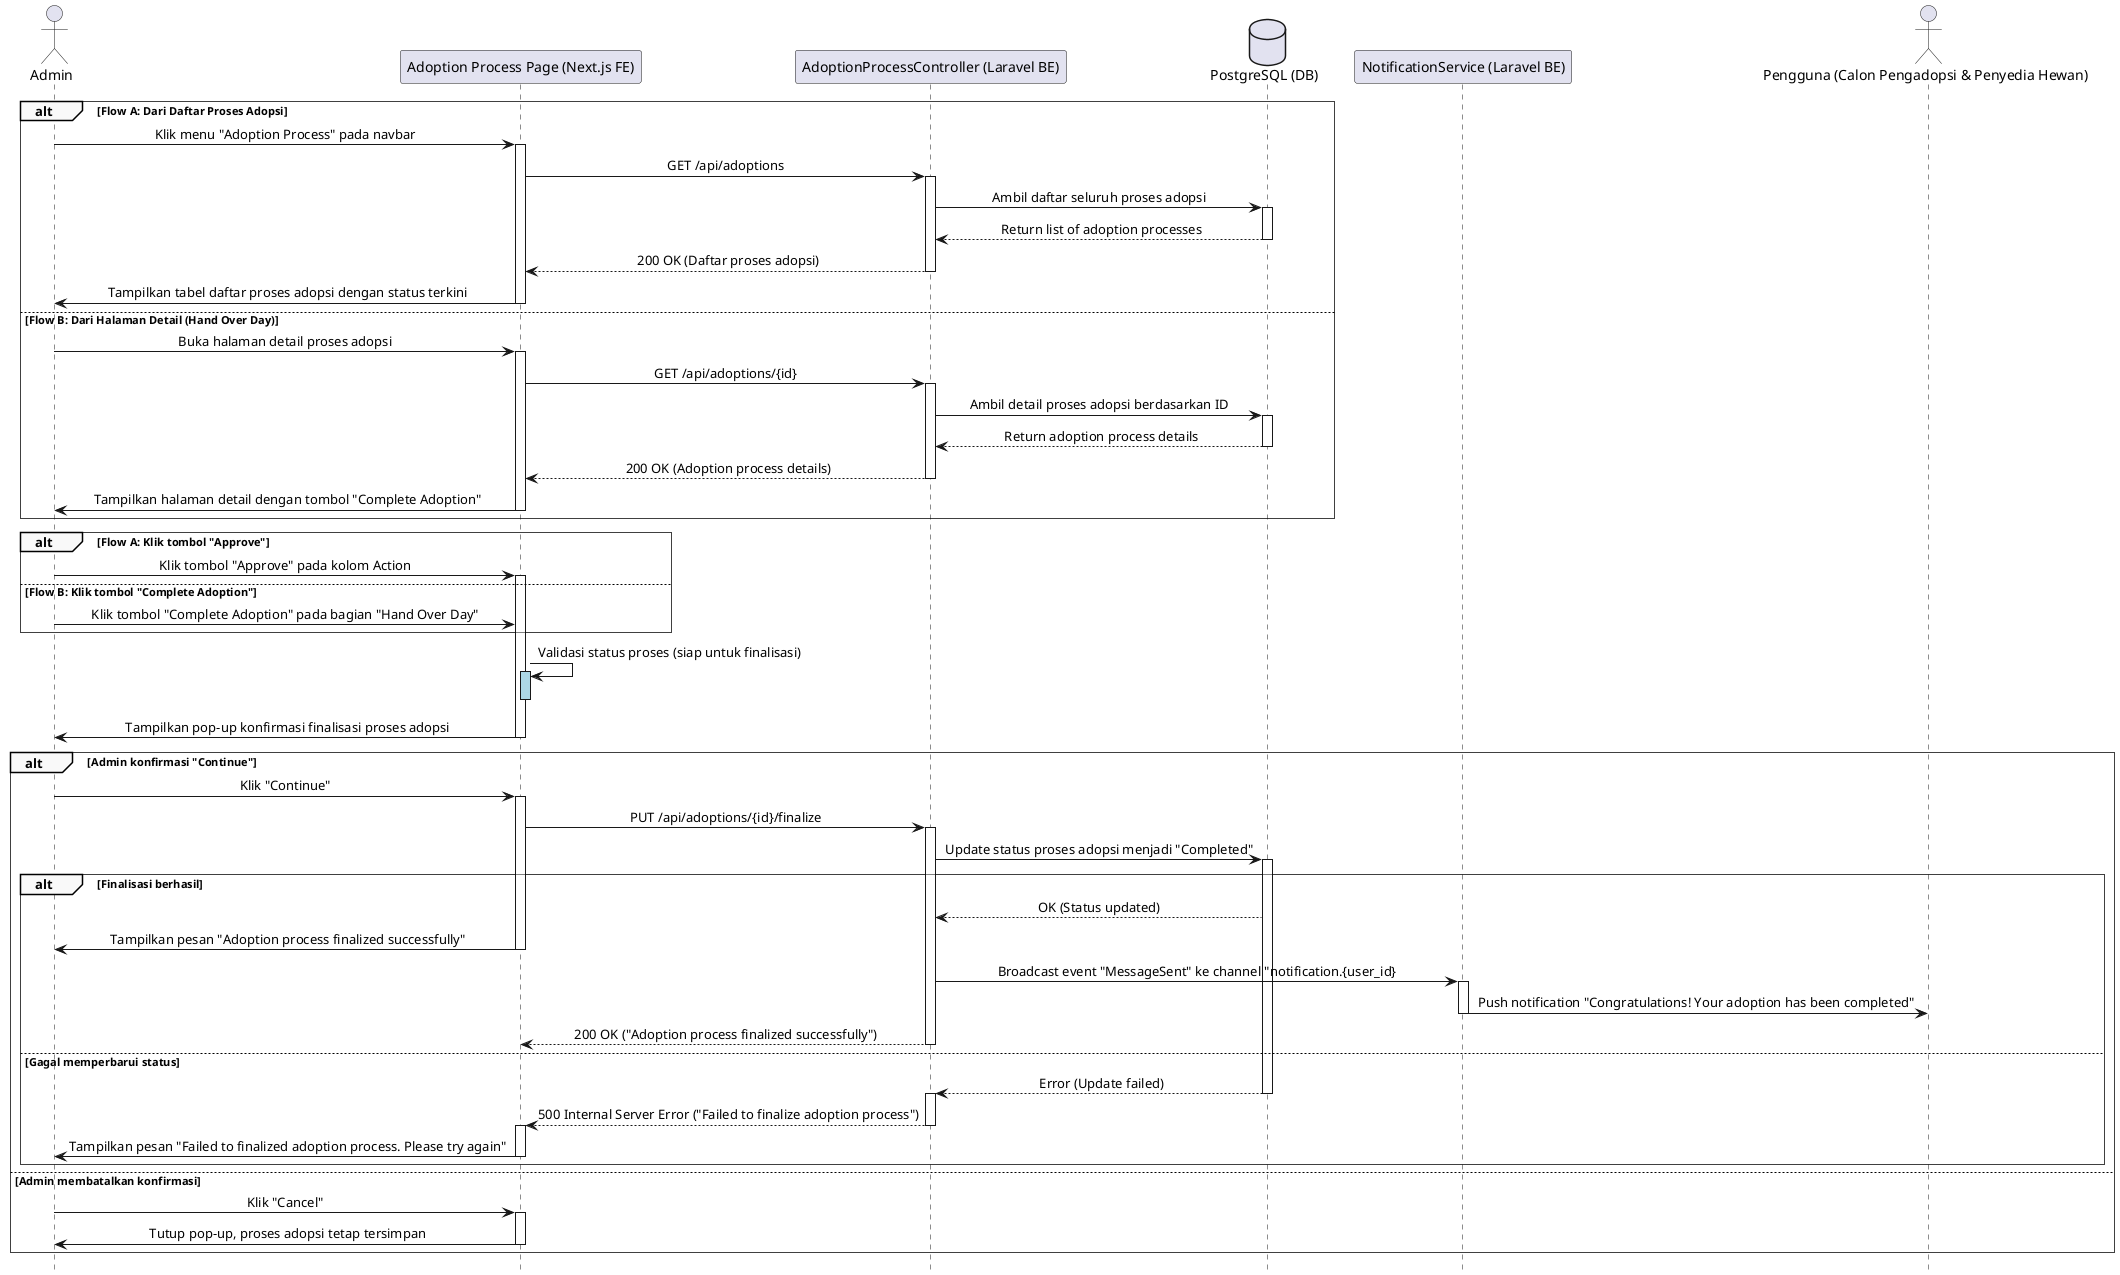 @startuml
' === Styling ===
skinparam sequence {
    LifelineFooterStrategy none
    MessageAlign center
    ArrowThickness 1
    ParticipantPadding 20
    GroupBorderThickness 0.5
    GroupBackgroundColor #F9F9F9
}
hide footbox

' === Participants ===
actor Admin
participant "Adoption Process Page (Next.js FE)" as FE
participant "AdoptionProcessController (Laravel BE)" as BE
database "PostgreSQL (DB)" as DB
participant "NotificationService (Laravel BE)" as NS
actor "Pengguna (Calon Pengadopsi & Penyedia Hewan)" as FE_Adopter

' === Akses Data Proses Adopsi ===
    alt Flow A: Dari Daftar Proses Adopsi
        Admin -> FE: Klik menu "Adoption Process" pada navbar
        activate FE
        FE -> BE: GET /api/adoptions
        activate BE
        BE -> DB: Ambil daftar seluruh proses adopsi
        activate DB
        DB --> BE: Return list of adoption processes
        deactivate DB
        BE --> FE: 200 OK (Daftar proses adopsi)
        deactivate BE
        FE -> Admin: Tampilkan tabel daftar proses adopsi dengan status terkini
        deactivate FE

    else Flow B: Dari Halaman Detail (Hand Over Day)
        Admin -> FE: Buka halaman detail proses adopsi
        activate FE
        FE -> BE: GET /api/adoptions/{id}
        activate BE
        BE -> DB: Ambil detail proses adopsi berdasarkan ID
        activate DB
        DB --> BE: Return adoption process details
        deactivate DB
        BE --> FE: 200 OK (Adoption process details)
        deactivate BE
        FE -> Admin: Tampilkan halaman detail dengan tombol "Complete Adoption"
        deactivate FE
    end

' === Proses Finalisasi (Sama untuk Flow A & B) ===
    alt Flow A: Klik tombol "Approve"
        Admin -> FE: Klik tombol "Approve" pada kolom Action
        activate FE
    else Flow B: Klik tombol "Complete Adoption"
        Admin -> FE: Klik tombol "Complete Adoption" pada bagian "Hand Over Day"
    end

    activate FE

    ' === Validasi di frontend ===
    FE -> FE: Validasi status proses (siap untuk finalisasi)
    activate FE #LightBlue
    deactivate FE #LightBlue

    FE -> Admin: Tampilkan pop-up konfirmasi finalisasi proses adopsi
    deactivate FE

    alt Admin konfirmasi "Continue"
        Admin -> FE: Klik "Continue"
        activate FE
        FE -> BE: PUT /api/adoptions/{id}/finalize
        activate BE
        BE -> DB: Update status proses adopsi menjadi "Completed"
        activate DB

        alt Finalisasi berhasil
            DB --> BE: OK (Status updated)

            FE -> Admin: Tampilkan pesan "Adoption process finalized successfully"
            deactivate FE

            ' === Kirim notifikasi ke pihak terkait ===
            BE -> NS: Broadcast event "MessageSent" ke channel "notification.{user_id}
            activate NS
            NS -> FE_Adopter: Push notification "Congratulations! Your adoption has been completed"
            deactivate NS
            BE --> FE: 200 OK ("Adoption process finalized successfully")
            deactivate BE

        else Gagal memperbarui status
            DB --> BE: Error (Update failed)
            deactivate DB
            activate BE
            BE --> FE: 500 Internal Server Error ("Failed to finalize adoption process")
            deactivate BE
            activate FE
            FE -> Admin: Tampilkan pesan "Failed to finalized adoption process. Please try again"
            deactivate FE
        end

    else Admin membatalkan konfirmasi
        Admin -> FE: Klik "Cancel"
        activate FE
        FE -> Admin: Tutup pop-up, proses adopsi tetap tersimpan
        deactivate FE
    end

@enduml